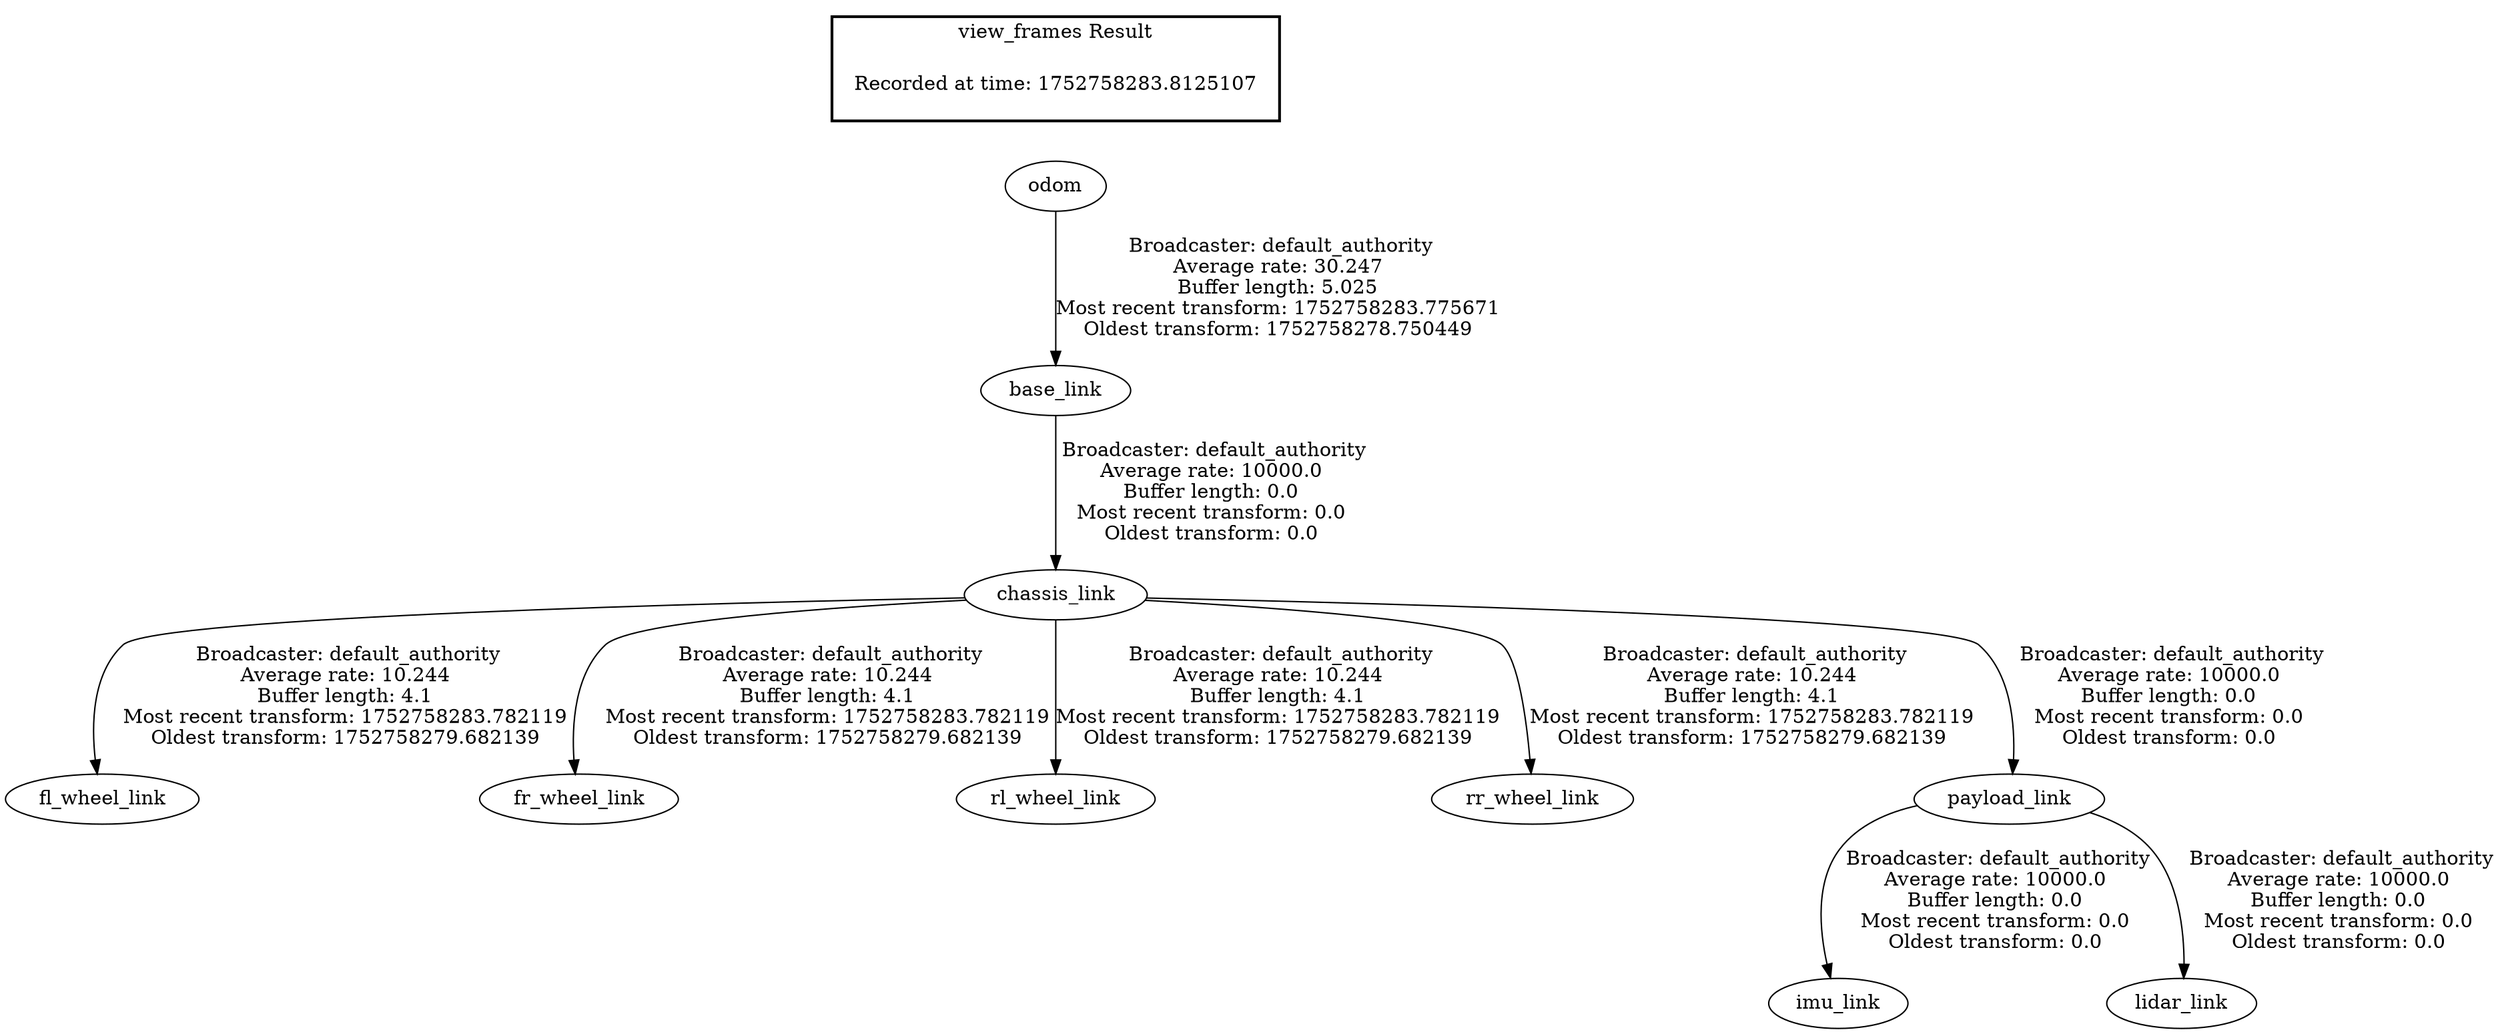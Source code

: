 digraph G {
"odom" -> "base_link"[label=" Broadcaster: default_authority\nAverage rate: 30.247\nBuffer length: 5.025\nMost recent transform: 1752758283.775671\nOldest transform: 1752758278.750449\n"];
"chassis_link" -> "fl_wheel_link"[label=" Broadcaster: default_authority\nAverage rate: 10.244\nBuffer length: 4.1\nMost recent transform: 1752758283.782119\nOldest transform: 1752758279.682139\n"];
"base_link" -> "chassis_link"[label=" Broadcaster: default_authority\nAverage rate: 10000.0\nBuffer length: 0.0\nMost recent transform: 0.0\nOldest transform: 0.0\n"];
"chassis_link" -> "fr_wheel_link"[label=" Broadcaster: default_authority\nAverage rate: 10.244\nBuffer length: 4.1\nMost recent transform: 1752758283.782119\nOldest transform: 1752758279.682139\n"];
"chassis_link" -> "rl_wheel_link"[label=" Broadcaster: default_authority\nAverage rate: 10.244\nBuffer length: 4.1\nMost recent transform: 1752758283.782119\nOldest transform: 1752758279.682139\n"];
"chassis_link" -> "rr_wheel_link"[label=" Broadcaster: default_authority\nAverage rate: 10.244\nBuffer length: 4.1\nMost recent transform: 1752758283.782119\nOldest transform: 1752758279.682139\n"];
"payload_link" -> "imu_link"[label=" Broadcaster: default_authority\nAverage rate: 10000.0\nBuffer length: 0.0\nMost recent transform: 0.0\nOldest transform: 0.0\n"];
"chassis_link" -> "payload_link"[label=" Broadcaster: default_authority\nAverage rate: 10000.0\nBuffer length: 0.0\nMost recent transform: 0.0\nOldest transform: 0.0\n"];
"payload_link" -> "lidar_link"[label=" Broadcaster: default_authority\nAverage rate: 10000.0\nBuffer length: 0.0\nMost recent transform: 0.0\nOldest transform: 0.0\n"];
edge [style=invis];
 subgraph cluster_legend { style=bold; color=black; label ="view_frames Result";
"Recorded at time: 1752758283.8125107"[ shape=plaintext ] ;
}->"odom";
}